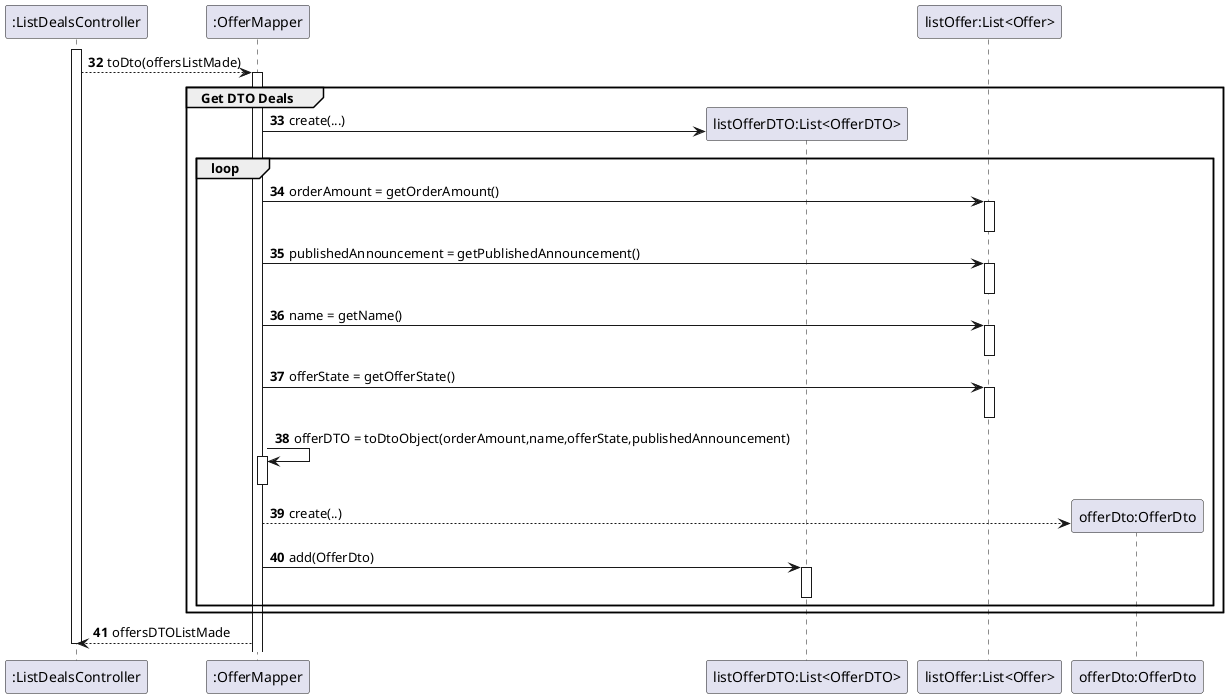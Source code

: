 @startuml
'https://plantuml.com/sequence-diagram


participant ":ListDealsController" as ListDealsController
participant ":OfferMapper" as OfferMapper
participant "listOfferDTO:List<OfferDTO>" as ListOfferDto
participant "listOffer:List<Offer>" as ListOffer
participant "offerDto:OfferDto" as OfferDto


autonumber 32

activate ListDealsController


ListDealsController --> OfferMapper : toDto(offersListMade)
                activate OfferMapper
Group Get DTO Deals


                OfferMapper -> ListOfferDto** : create(...)
loop
                OfferMapper -> ListOffer : orderAmount = getOrderAmount()
                activate ListOffer
                deactivate ListOffer

                OfferMapper -> ListOffer : publishedAnnouncement = getPublishedAnnouncement()
                activate ListOffer
                deactivate ListOffer

                 OfferMapper -> ListOffer : name = getName()
                 activate ListOffer
                 deactivate ListOffer

                 OfferMapper -> ListOffer: offerState = getOfferState()
                 activate ListOffer
                 deactivate ListOffer

                 OfferMapper -> OfferMapper: offerDTO = toDtoObject(orderAmount,name,offerState,publishedAnnouncement)
                 activate OfferMapper
                 deactivate OfferMapper

                 OfferMapper --> OfferDto**: create(..)

                 OfferMapper -> ListOfferDto: add(OfferDto)
                 activate ListOfferDto
                 deactivate ListOfferDto
      end
end
               OfferMapper --> ListDealsController: offersDTOListMade
            deactivate ListDealsController


@enduml